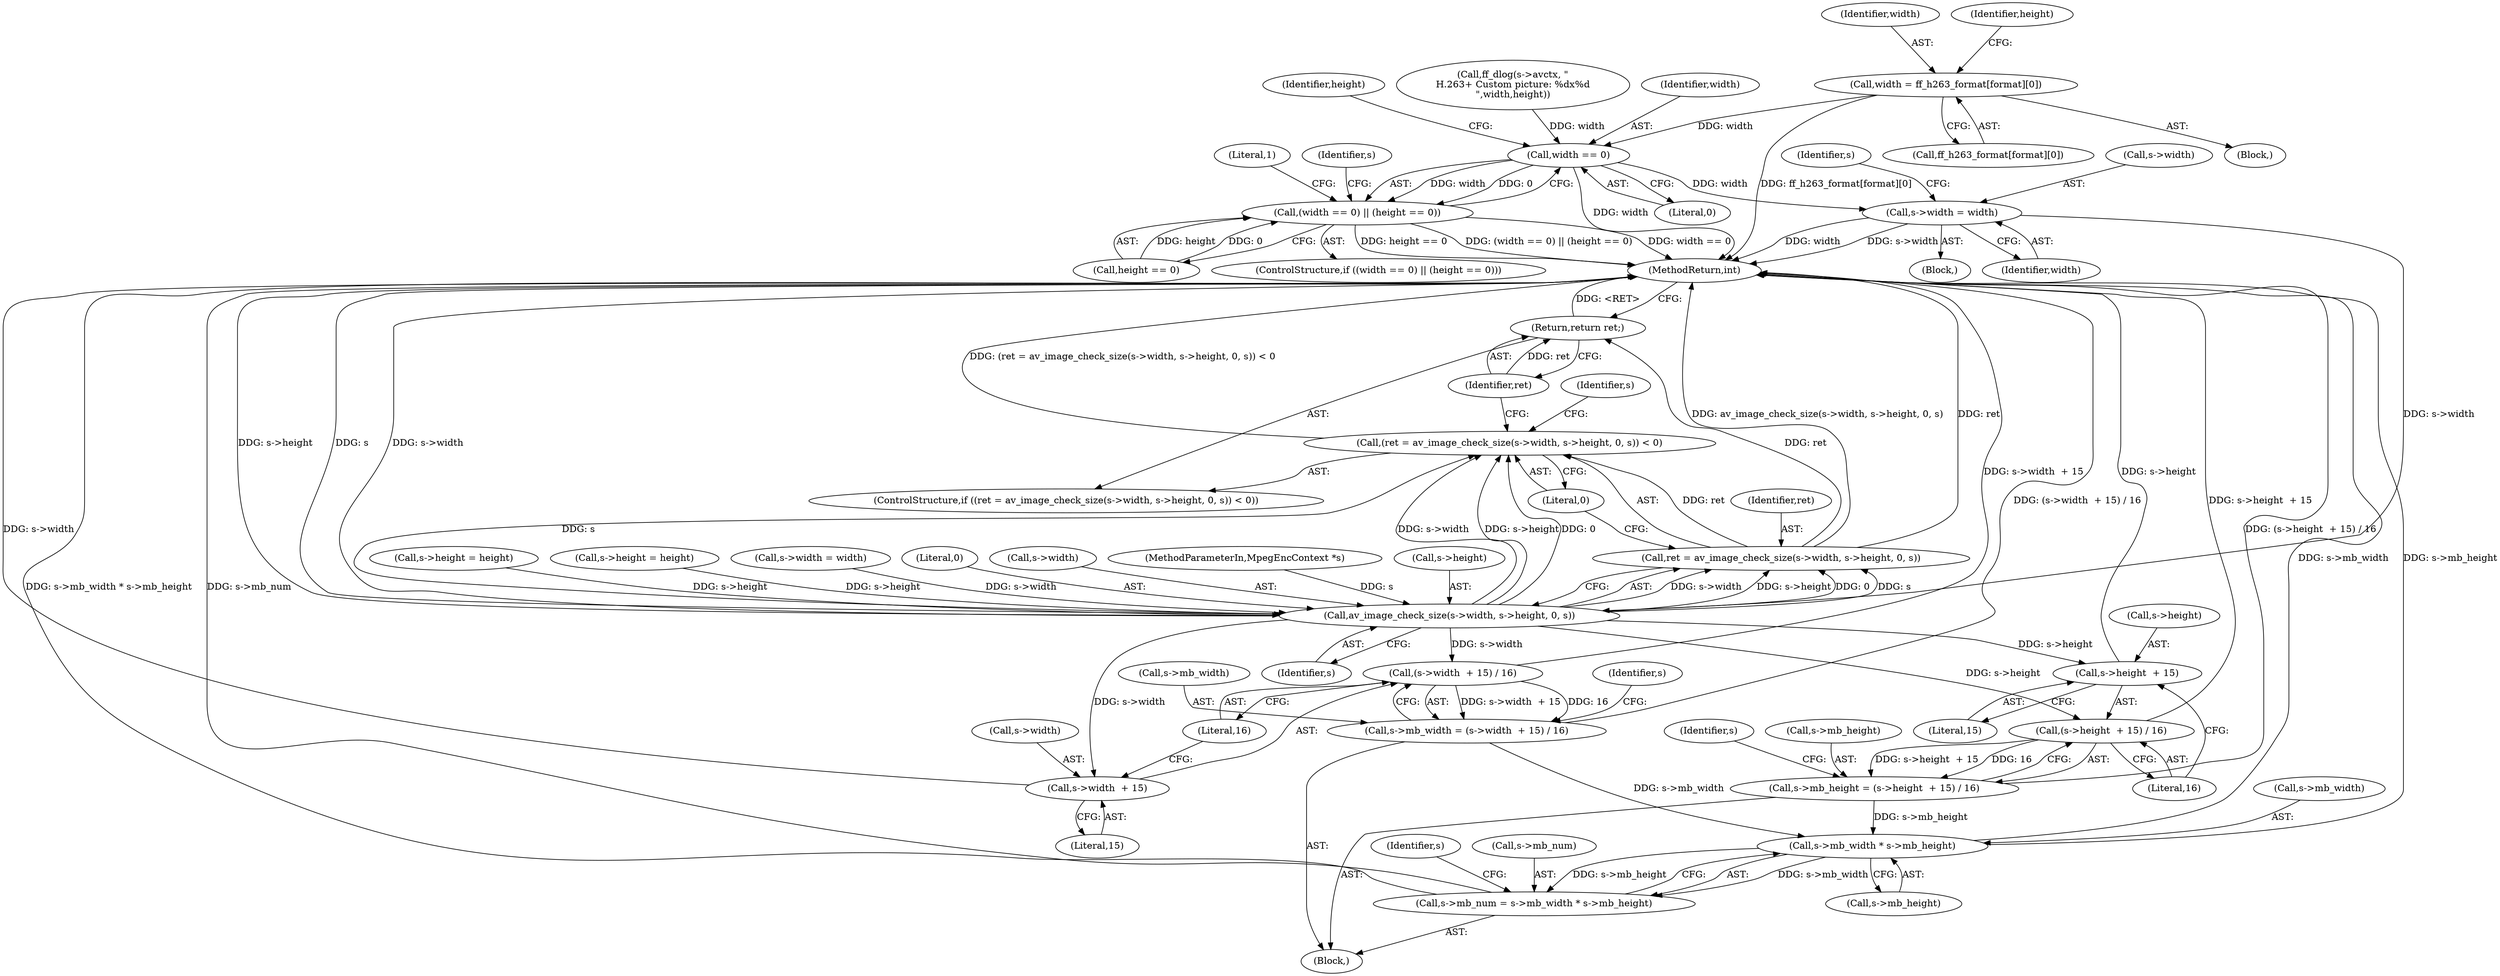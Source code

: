 digraph "0_libav_0a49a62f998747cfa564d98d36a459fe70d3299b@array" {
"1000819" [label="(Call,width = ff_h263_format[format][0])"];
"1000836" [label="(Call,width == 0)"];
"1000835" [label="(Call,(width == 0) || (height == 0))"];
"1000845" [label="(Call,s->width = width)"];
"1001036" [label="(Call,av_image_check_size(s->width, s->height, 0, s))"];
"1001033" [label="(Call,(ret = av_image_check_size(s->width, s->height, 0, s)) < 0)"];
"1001034" [label="(Call,ret = av_image_check_size(s->width, s->height, 0, s))"];
"1001046" [label="(Return,return ret;)"];
"1001052" [label="(Call,(s->width  + 15) / 16)"];
"1001048" [label="(Call,s->mb_width = (s->width  + 15) / 16)"];
"1001074" [label="(Call,s->mb_width * s->mb_height)"];
"1001070" [label="(Call,s->mb_num = s->mb_width * s->mb_height)"];
"1001053" [label="(Call,s->width  + 15)"];
"1001063" [label="(Call,(s->height  + 15) / 16)"];
"1001059" [label="(Call,s->mb_height = (s->height  + 15) / 16)"];
"1001064" [label="(Call,s->height  + 15)"];
"1001036" [label="(Call,av_image_check_size(s->width, s->height, 0, s))"];
"1000418" [label="(Call,s->height = height)"];
"1001045" [label="(Literal,0)"];
"1000850" [label="(Call,s->height = height)"];
"1000820" [label="(Identifier,width)"];
"1000844" [label="(Literal,1)"];
"1001057" [label="(Literal,15)"];
"1001060" [label="(Call,s->mb_height)"];
"1001035" [label="(Identifier,ret)"];
"1000835" [label="(Call,(width == 0) || (height == 0))"];
"1000852" [label="(Identifier,s)"];
"1001047" [label="(Identifier,ret)"];
"1000136" [label="(Block,)"];
"1000413" [label="(Call,s->width = width)"];
"1001043" [label="(Literal,0)"];
"1000819" [label="(Call,width = ff_h263_format[format][0])"];
"1000847" [label="(Identifier,s)"];
"1001046" [label="(Return,return ret;)"];
"1001034" [label="(Call,ret = av_image_check_size(s->width, s->height, 0, s))"];
"1001052" [label="(Call,(s->width  + 15) / 16)"];
"1001078" [label="(Call,s->mb_height)"];
"1000711" [label="(Block,)"];
"1001053" [label="(Call,s->width  + 15)"];
"1001084" [label="(Identifier,s)"];
"1001072" [label="(Identifier,s)"];
"1000846" [label="(Call,s->width)"];
"1001059" [label="(Call,s->mb_height = (s->height  + 15) / 16)"];
"1001068" [label="(Literal,15)"];
"1001037" [label="(Call,s->width)"];
"1001070" [label="(Call,s->mb_num = s->mb_width * s->mb_height)"];
"1001074" [label="(Call,s->mb_width * s->mb_height)"];
"1000840" [label="(Identifier,height)"];
"1000135" [label="(MethodParameterIn,MpegEncContext *s)"];
"1000762" [label="(Call,ff_dlog(s->avctx, \"\nH.263+ Custom picture: %dx%d\n\",width,height))"];
"1000827" [label="(Identifier,height)"];
"1001061" [label="(Identifier,s)"];
"1000836" [label="(Call,width == 0)"];
"1001033" [label="(Call,(ret = av_image_check_size(s->width, s->height, 0, s)) < 0)"];
"1001050" [label="(Identifier,s)"];
"1000839" [label="(Call,height == 0)"];
"1000845" [label="(Call,s->width = width)"];
"1001032" [label="(ControlStructure,if ((ret = av_image_check_size(s->width, s->height, 0, s)) < 0))"];
"1001065" [label="(Call,s->height)"];
"1000849" [label="(Identifier,width)"];
"1000834" [label="(ControlStructure,if ((width == 0) || (height == 0)))"];
"1001058" [label="(Literal,16)"];
"1000837" [label="(Identifier,width)"];
"1001064" [label="(Call,s->height  + 15)"];
"1001063" [label="(Call,(s->height  + 15) / 16)"];
"1001071" [label="(Call,s->mb_num)"];
"1001069" [label="(Literal,16)"];
"1001049" [label="(Call,s->mb_width)"];
"1001075" [label="(Call,s->mb_width)"];
"1000818" [label="(Block,)"];
"1001103" [label="(MethodReturn,int)"];
"1000821" [label="(Call,ff_h263_format[format][0])"];
"1001048" [label="(Call,s->mb_width = (s->width  + 15) / 16)"];
"1001054" [label="(Call,s->width)"];
"1000838" [label="(Literal,0)"];
"1001044" [label="(Identifier,s)"];
"1001040" [label="(Call,s->height)"];
"1000819" -> "1000818"  [label="AST: "];
"1000819" -> "1000821"  [label="CFG: "];
"1000820" -> "1000819"  [label="AST: "];
"1000821" -> "1000819"  [label="AST: "];
"1000827" -> "1000819"  [label="CFG: "];
"1000819" -> "1001103"  [label="DDG: ff_h263_format[format][0]"];
"1000819" -> "1000836"  [label="DDG: width"];
"1000836" -> "1000835"  [label="AST: "];
"1000836" -> "1000838"  [label="CFG: "];
"1000837" -> "1000836"  [label="AST: "];
"1000838" -> "1000836"  [label="AST: "];
"1000840" -> "1000836"  [label="CFG: "];
"1000835" -> "1000836"  [label="CFG: "];
"1000836" -> "1001103"  [label="DDG: width"];
"1000836" -> "1000835"  [label="DDG: width"];
"1000836" -> "1000835"  [label="DDG: 0"];
"1000762" -> "1000836"  [label="DDG: width"];
"1000836" -> "1000845"  [label="DDG: width"];
"1000835" -> "1000834"  [label="AST: "];
"1000835" -> "1000839"  [label="CFG: "];
"1000839" -> "1000835"  [label="AST: "];
"1000844" -> "1000835"  [label="CFG: "];
"1000847" -> "1000835"  [label="CFG: "];
"1000835" -> "1001103"  [label="DDG: (width == 0) || (height == 0)"];
"1000835" -> "1001103"  [label="DDG: width == 0"];
"1000835" -> "1001103"  [label="DDG: height == 0"];
"1000839" -> "1000835"  [label="DDG: height"];
"1000839" -> "1000835"  [label="DDG: 0"];
"1000845" -> "1000711"  [label="AST: "];
"1000845" -> "1000849"  [label="CFG: "];
"1000846" -> "1000845"  [label="AST: "];
"1000849" -> "1000845"  [label="AST: "];
"1000852" -> "1000845"  [label="CFG: "];
"1000845" -> "1001103"  [label="DDG: width"];
"1000845" -> "1001103"  [label="DDG: s->width"];
"1000845" -> "1001036"  [label="DDG: s->width"];
"1001036" -> "1001034"  [label="AST: "];
"1001036" -> "1001044"  [label="CFG: "];
"1001037" -> "1001036"  [label="AST: "];
"1001040" -> "1001036"  [label="AST: "];
"1001043" -> "1001036"  [label="AST: "];
"1001044" -> "1001036"  [label="AST: "];
"1001034" -> "1001036"  [label="CFG: "];
"1001036" -> "1001103"  [label="DDG: s->height"];
"1001036" -> "1001103"  [label="DDG: s"];
"1001036" -> "1001103"  [label="DDG: s->width"];
"1001036" -> "1001033"  [label="DDG: s->width"];
"1001036" -> "1001033"  [label="DDG: s->height"];
"1001036" -> "1001033"  [label="DDG: 0"];
"1001036" -> "1001033"  [label="DDG: s"];
"1001036" -> "1001034"  [label="DDG: s->width"];
"1001036" -> "1001034"  [label="DDG: s->height"];
"1001036" -> "1001034"  [label="DDG: 0"];
"1001036" -> "1001034"  [label="DDG: s"];
"1000413" -> "1001036"  [label="DDG: s->width"];
"1000850" -> "1001036"  [label="DDG: s->height"];
"1000418" -> "1001036"  [label="DDG: s->height"];
"1000135" -> "1001036"  [label="DDG: s"];
"1001036" -> "1001052"  [label="DDG: s->width"];
"1001036" -> "1001053"  [label="DDG: s->width"];
"1001036" -> "1001063"  [label="DDG: s->height"];
"1001036" -> "1001064"  [label="DDG: s->height"];
"1001033" -> "1001032"  [label="AST: "];
"1001033" -> "1001045"  [label="CFG: "];
"1001034" -> "1001033"  [label="AST: "];
"1001045" -> "1001033"  [label="AST: "];
"1001047" -> "1001033"  [label="CFG: "];
"1001050" -> "1001033"  [label="CFG: "];
"1001033" -> "1001103"  [label="DDG: (ret = av_image_check_size(s->width, s->height, 0, s)) < 0"];
"1001034" -> "1001033"  [label="DDG: ret"];
"1001035" -> "1001034"  [label="AST: "];
"1001045" -> "1001034"  [label="CFG: "];
"1001034" -> "1001103"  [label="DDG: av_image_check_size(s->width, s->height, 0, s)"];
"1001034" -> "1001103"  [label="DDG: ret"];
"1001034" -> "1001046"  [label="DDG: ret"];
"1001046" -> "1001032"  [label="AST: "];
"1001046" -> "1001047"  [label="CFG: "];
"1001047" -> "1001046"  [label="AST: "];
"1001103" -> "1001046"  [label="CFG: "];
"1001046" -> "1001103"  [label="DDG: <RET>"];
"1001047" -> "1001046"  [label="DDG: ret"];
"1001052" -> "1001048"  [label="AST: "];
"1001052" -> "1001058"  [label="CFG: "];
"1001053" -> "1001052"  [label="AST: "];
"1001058" -> "1001052"  [label="AST: "];
"1001048" -> "1001052"  [label="CFG: "];
"1001052" -> "1001103"  [label="DDG: s->width  + 15"];
"1001052" -> "1001048"  [label="DDG: s->width  + 15"];
"1001052" -> "1001048"  [label="DDG: 16"];
"1001048" -> "1000136"  [label="AST: "];
"1001049" -> "1001048"  [label="AST: "];
"1001061" -> "1001048"  [label="CFG: "];
"1001048" -> "1001103"  [label="DDG: (s->width  + 15) / 16"];
"1001048" -> "1001074"  [label="DDG: s->mb_width"];
"1001074" -> "1001070"  [label="AST: "];
"1001074" -> "1001078"  [label="CFG: "];
"1001075" -> "1001074"  [label="AST: "];
"1001078" -> "1001074"  [label="AST: "];
"1001070" -> "1001074"  [label="CFG: "];
"1001074" -> "1001103"  [label="DDG: s->mb_width"];
"1001074" -> "1001103"  [label="DDG: s->mb_height"];
"1001074" -> "1001070"  [label="DDG: s->mb_width"];
"1001074" -> "1001070"  [label="DDG: s->mb_height"];
"1001059" -> "1001074"  [label="DDG: s->mb_height"];
"1001070" -> "1000136"  [label="AST: "];
"1001071" -> "1001070"  [label="AST: "];
"1001084" -> "1001070"  [label="CFG: "];
"1001070" -> "1001103"  [label="DDG: s->mb_width * s->mb_height"];
"1001070" -> "1001103"  [label="DDG: s->mb_num"];
"1001053" -> "1001057"  [label="CFG: "];
"1001054" -> "1001053"  [label="AST: "];
"1001057" -> "1001053"  [label="AST: "];
"1001058" -> "1001053"  [label="CFG: "];
"1001053" -> "1001103"  [label="DDG: s->width"];
"1001063" -> "1001059"  [label="AST: "];
"1001063" -> "1001069"  [label="CFG: "];
"1001064" -> "1001063"  [label="AST: "];
"1001069" -> "1001063"  [label="AST: "];
"1001059" -> "1001063"  [label="CFG: "];
"1001063" -> "1001103"  [label="DDG: s->height  + 15"];
"1001063" -> "1001059"  [label="DDG: s->height  + 15"];
"1001063" -> "1001059"  [label="DDG: 16"];
"1001059" -> "1000136"  [label="AST: "];
"1001060" -> "1001059"  [label="AST: "];
"1001072" -> "1001059"  [label="CFG: "];
"1001059" -> "1001103"  [label="DDG: (s->height  + 15) / 16"];
"1001064" -> "1001068"  [label="CFG: "];
"1001065" -> "1001064"  [label="AST: "];
"1001068" -> "1001064"  [label="AST: "];
"1001069" -> "1001064"  [label="CFG: "];
"1001064" -> "1001103"  [label="DDG: s->height"];
}
